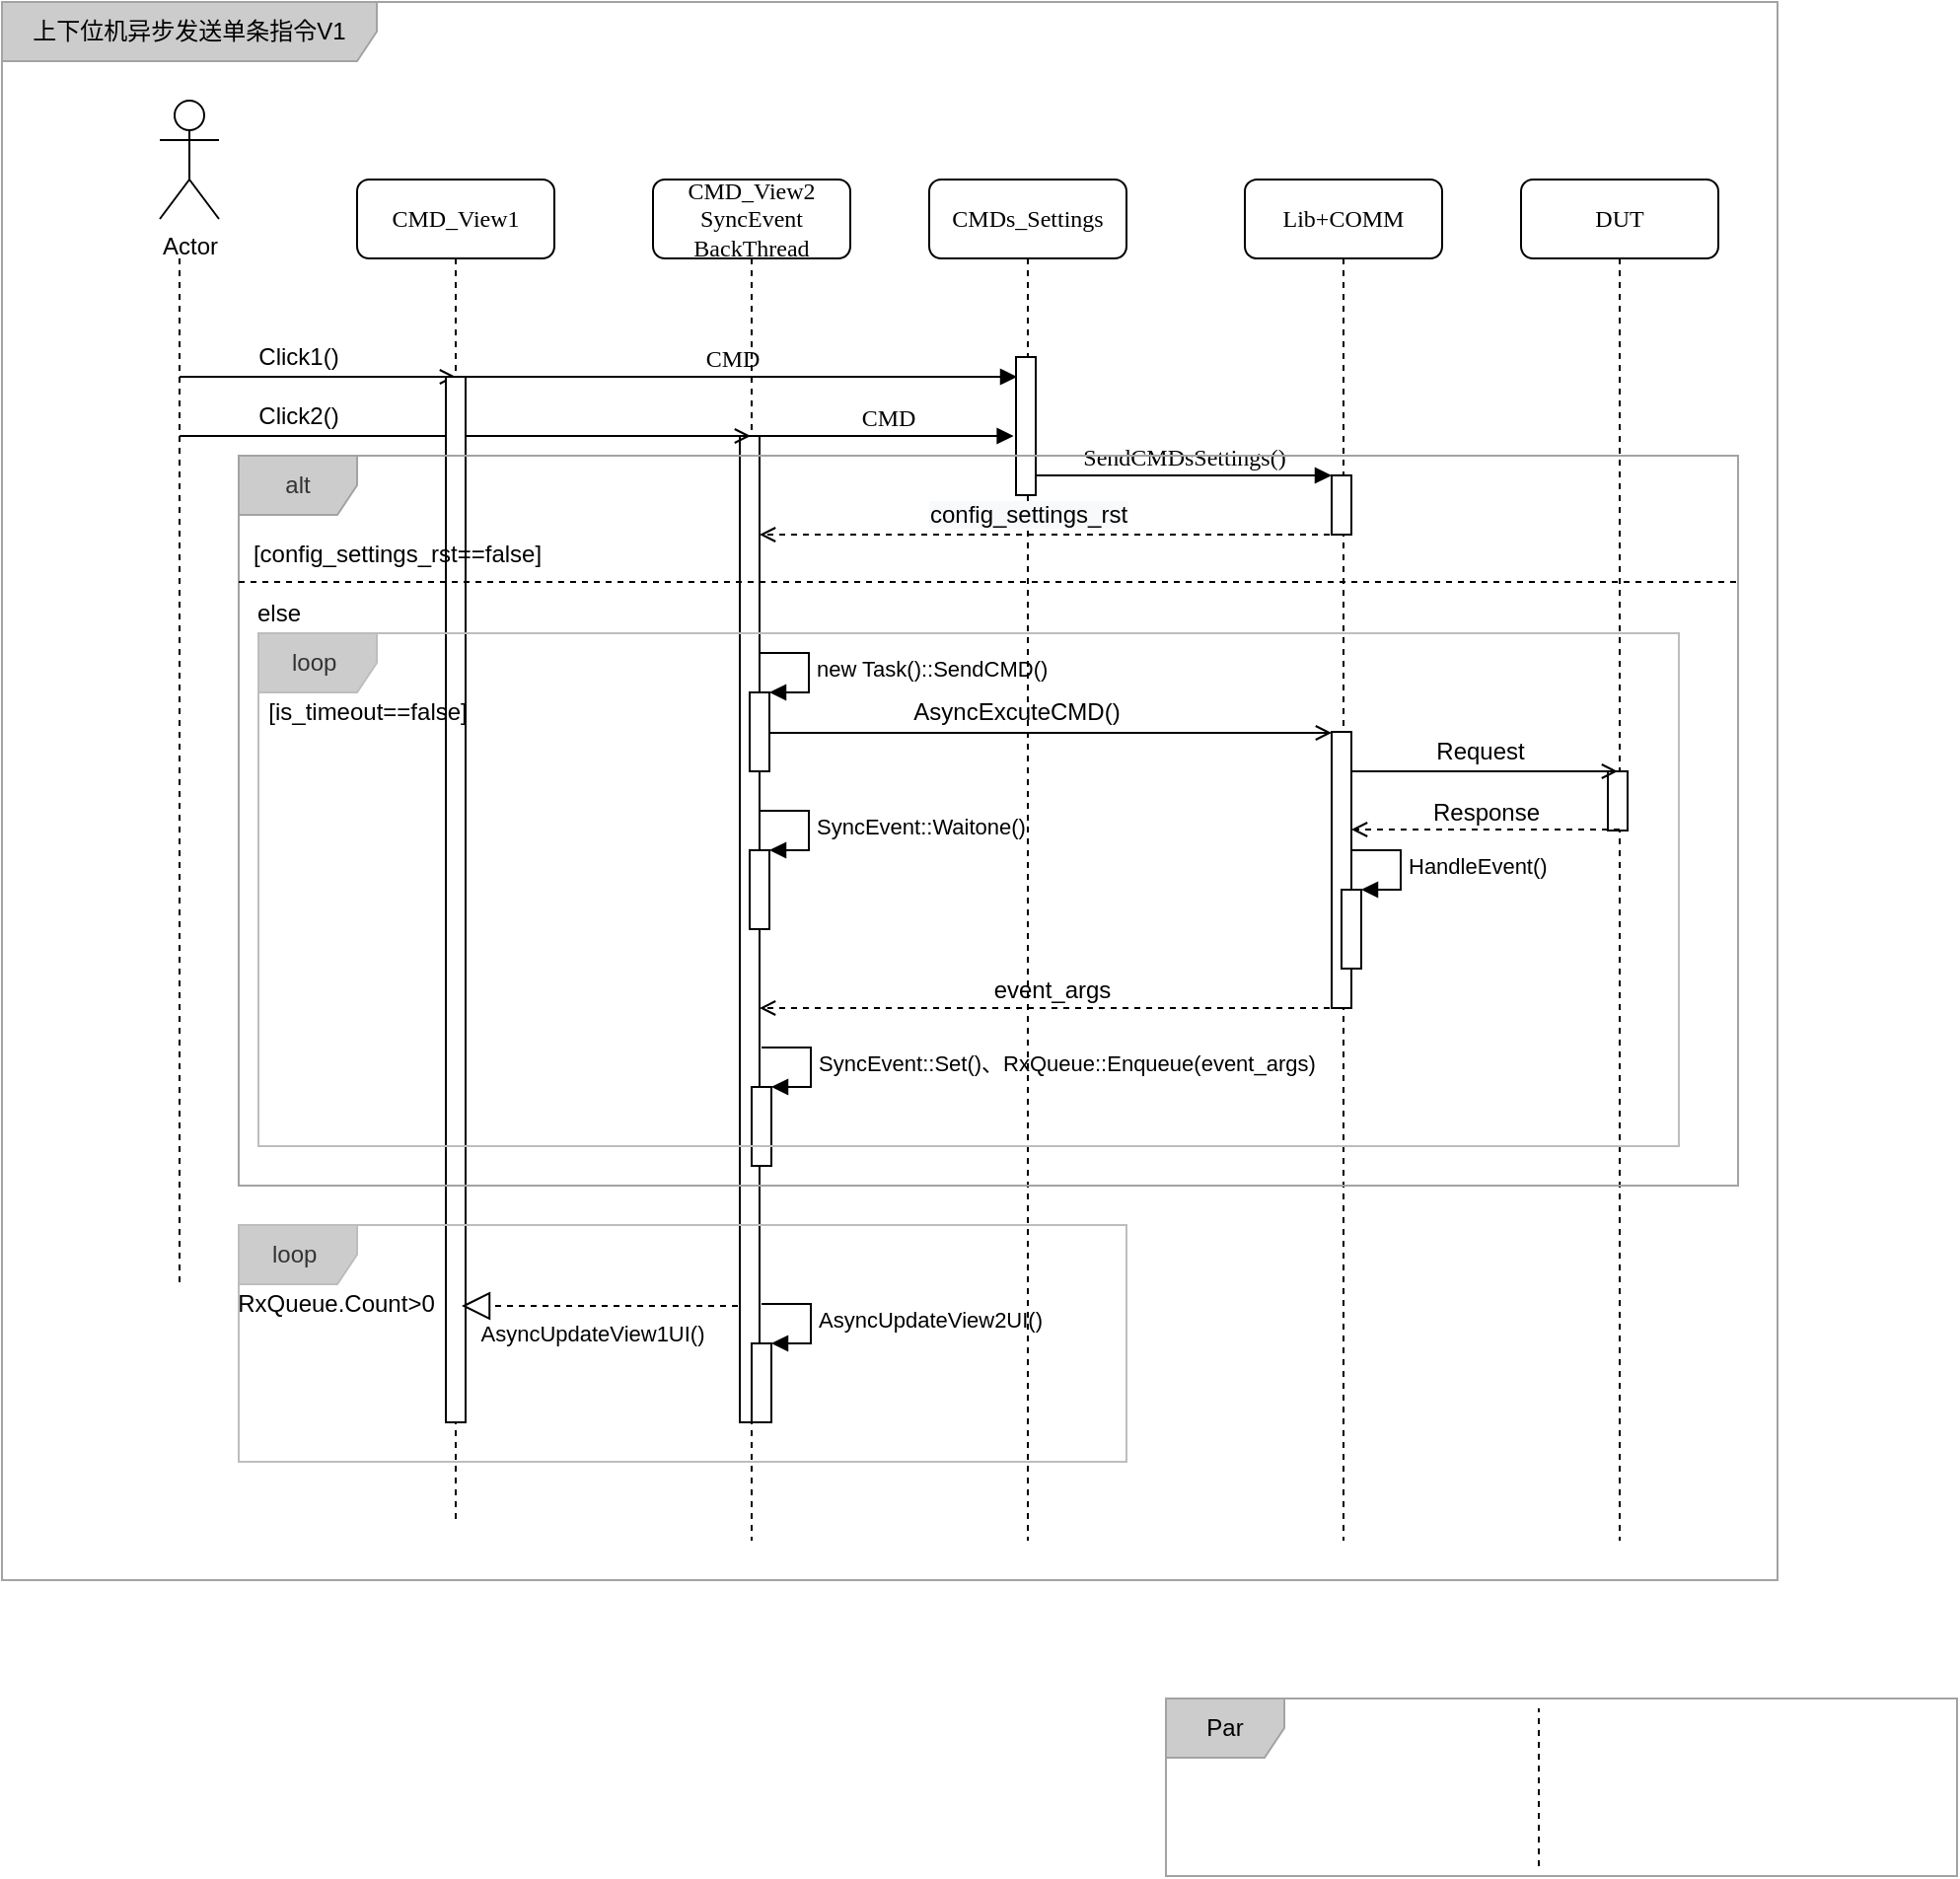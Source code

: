 <mxfile version="14.1.8" type="github" pages="2">
  <diagram name="V1" id="13e1069c-82ec-6db2-03f1-153e76fe0fe0">
    <mxGraphModel dx="1550" dy="836" grid="1" gridSize="10" guides="1" tooltips="1" connect="1" arrows="1" fold="1" page="1" pageScale="1" pageWidth="1100" pageHeight="850" background="#ffffff" math="0" shadow="0">
      <root>
        <mxCell id="0" />
        <mxCell id="1" parent="0" />
        <mxCell id="F7x9ooXwOp6gI8Cxx0m9-52" value="上下位机异步发送单条指令V1" style="shape=umlFrame;whiteSpace=wrap;html=1;strokeColor=#A3A3A3;fillColor=#CCCCCC;width=190;height=30;" vertex="1" parent="1">
          <mxGeometry x="70" y="30" width="900" height="800" as="geometry" />
        </mxCell>
        <mxCell id="7baba1c4bc27f4b0-2" value="CMDs_Settings" style="shape=umlLifeline;perimeter=lifelinePerimeter;whiteSpace=wrap;html=1;container=1;collapsible=0;recursiveResize=0;outlineConnect=0;rounded=1;shadow=0;comic=0;labelBackgroundColor=none;strokeWidth=1;fontFamily=Verdana;fontSize=12;align=center;" parent="1" vertex="1">
          <mxGeometry x="540" y="120" width="100" height="690" as="geometry" />
        </mxCell>
        <mxCell id="7baba1c4bc27f4b0-10" value="" style="html=1;points=[];perimeter=orthogonalPerimeter;rounded=0;shadow=0;comic=0;labelBackgroundColor=none;strokeWidth=1;fontFamily=Verdana;fontSize=12;align=center;" parent="7baba1c4bc27f4b0-2" vertex="1">
          <mxGeometry x="44" y="90" width="10" height="70" as="geometry" />
        </mxCell>
        <mxCell id="7baba1c4bc27f4b0-3" value="Lib+COMM" style="shape=umlLifeline;perimeter=lifelinePerimeter;whiteSpace=wrap;html=1;container=1;collapsible=0;recursiveResize=0;outlineConnect=0;rounded=1;shadow=0;comic=0;labelBackgroundColor=none;strokeWidth=1;fontFamily=Verdana;fontSize=12;align=center;" parent="1" vertex="1">
          <mxGeometry x="700" y="120" width="100" height="690" as="geometry" />
        </mxCell>
        <mxCell id="7baba1c4bc27f4b0-13" value="" style="html=1;points=[];perimeter=orthogonalPerimeter;rounded=0;shadow=0;comic=0;labelBackgroundColor=none;strokeWidth=1;fontFamily=Verdana;fontSize=12;align=center;" parent="7baba1c4bc27f4b0-3" vertex="1">
          <mxGeometry x="44" y="150" width="10" height="30" as="geometry" />
        </mxCell>
        <mxCell id="F7x9ooXwOp6gI8Cxx0m9-3" value="" style="html=1;points=[];perimeter=orthogonalPerimeter;rounded=0;shadow=0;comic=0;labelBackgroundColor=none;strokeWidth=1;fontFamily=Verdana;fontSize=12;align=center;" vertex="1" parent="7baba1c4bc27f4b0-3">
          <mxGeometry x="44" y="280" width="10" height="140" as="geometry" />
        </mxCell>
        <mxCell id="7baba1c4bc27f4b0-4" value="DUT" style="shape=umlLifeline;perimeter=lifelinePerimeter;whiteSpace=wrap;html=1;container=1;collapsible=0;recursiveResize=0;outlineConnect=0;rounded=1;shadow=0;comic=0;labelBackgroundColor=none;strokeWidth=1;fontFamily=Verdana;fontSize=12;align=center;" parent="1" vertex="1">
          <mxGeometry x="840" y="120" width="100" height="690" as="geometry" />
        </mxCell>
        <mxCell id="7baba1c4bc27f4b0-16" value="" style="html=1;points=[];perimeter=orthogonalPerimeter;rounded=0;shadow=0;comic=0;labelBackgroundColor=none;strokeWidth=1;fontFamily=Verdana;fontSize=12;align=center;" parent="7baba1c4bc27f4b0-4" vertex="1">
          <mxGeometry x="44" y="300" width="10" height="30" as="geometry" />
        </mxCell>
        <mxCell id="7baba1c4bc27f4b0-8" value="CMD_View2&lt;br&gt;SyncEvent&lt;br&gt;BackThread" style="shape=umlLifeline;perimeter=lifelinePerimeter;whiteSpace=wrap;html=1;container=1;collapsible=0;recursiveResize=0;outlineConnect=0;rounded=1;shadow=0;comic=0;labelBackgroundColor=none;strokeWidth=1;fontFamily=Verdana;fontSize=12;align=center;" parent="1" vertex="1">
          <mxGeometry x="400" y="120" width="100" height="690" as="geometry" />
        </mxCell>
        <mxCell id="7baba1c4bc27f4b0-9" value="" style="html=1;points=[];perimeter=orthogonalPerimeter;rounded=0;shadow=0;comic=0;labelBackgroundColor=none;strokeWidth=1;fontFamily=Verdana;fontSize=12;align=center;" parent="7baba1c4bc27f4b0-8" vertex="1">
          <mxGeometry x="44" y="130" width="10" height="500" as="geometry" />
        </mxCell>
        <mxCell id="2MbfEU3RP7S9F7Qg3Tcy-7" value="" style="group" vertex="1" connectable="0" parent="7baba1c4bc27f4b0-8">
          <mxGeometry x="49" y="320" width="30" height="60" as="geometry" />
        </mxCell>
        <mxCell id="2MbfEU3RP7S9F7Qg3Tcy-3" value="" style="html=1;points=[];perimeter=orthogonalPerimeter;" vertex="1" parent="2MbfEU3RP7S9F7Qg3Tcy-7">
          <mxGeometry y="20" width="10" height="40" as="geometry" />
        </mxCell>
        <mxCell id="2MbfEU3RP7S9F7Qg3Tcy-4" value="SyncEvent::Waitone()" style="edgeStyle=orthogonalEdgeStyle;html=1;align=left;spacingLeft=2;endArrow=block;rounded=0;entryX=1;entryY=0;labelBackgroundColor=none;" edge="1" parent="2MbfEU3RP7S9F7Qg3Tcy-7" target="2MbfEU3RP7S9F7Qg3Tcy-3">
          <mxGeometry relative="1" as="geometry">
            <mxPoint x="5" as="sourcePoint" />
            <Array as="points">
              <mxPoint x="30" />
            </Array>
          </mxGeometry>
        </mxCell>
        <mxCell id="7baba1c4bc27f4b0-11" value="CMD" style="html=1;verticalAlign=bottom;endArrow=block;entryX=-0.12;entryY=0.574;labelBackgroundColor=none;fontFamily=Verdana;fontSize=12;edgeStyle=elbowEdgeStyle;elbow=vertical;entryDx=0;entryDy=0;entryPerimeter=0;" parent="1" source="7baba1c4bc27f4b0-9" target="7baba1c4bc27f4b0-10" edge="1">
          <mxGeometry relative="1" as="geometry">
            <mxPoint x="519" y="260" as="sourcePoint" />
            <mxPoint as="offset" />
          </mxGeometry>
        </mxCell>
        <mxCell id="7baba1c4bc27f4b0-14" value="SendCMDsSettings()" style="html=1;verticalAlign=bottom;endArrow=block;entryX=0;entryY=0;labelBackgroundColor=none;fontFamily=Verdana;fontSize=12;edgeStyle=elbowEdgeStyle;elbow=vertical;" parent="1" source="7baba1c4bc27f4b0-10" target="7baba1c4bc27f4b0-13" edge="1">
          <mxGeometry relative="1" as="geometry">
            <mxPoint x="669" y="270" as="sourcePoint" />
          </mxGeometry>
        </mxCell>
        <mxCell id="F7x9ooXwOp6gI8Cxx0m9-6" value="" style="endArrow=open;endFill=1;endSize=6;html=1;labelBackgroundColor=none;" edge="1" parent="1">
          <mxGeometry width="160" relative="1" as="geometry">
            <mxPoint x="449" y="400.5" as="sourcePoint" />
            <mxPoint x="744" y="400.5" as="targetPoint" />
            <Array as="points">
              <mxPoint x="589" y="400.5" />
            </Array>
          </mxGeometry>
        </mxCell>
        <mxCell id="F7x9ooXwOp6gI8Cxx0m9-7" value="AsyncExcuteCMD()" style="text;html=1;align=center;verticalAlign=middle;resizable=0;points=[];autosize=1;" vertex="1" parent="1">
          <mxGeometry x="524" y="380" width="120" height="20" as="geometry" />
        </mxCell>
        <mxCell id="F7x9ooXwOp6gI8Cxx0m9-9" value="" style="endArrow=open;dashed=1;endFill=0;endSize=6;html=1;labelBackgroundColor=none;" edge="1" parent="1">
          <mxGeometry width="160" relative="1" as="geometry">
            <mxPoint x="749" y="300" as="sourcePoint" />
            <mxPoint x="454" y="300" as="targetPoint" />
          </mxGeometry>
        </mxCell>
        <mxCell id="F7x9ooXwOp6gI8Cxx0m9-10" value="&lt;span style=&quot;font-size: 12px ; background-color: rgb(248 , 249 , 250)&quot;&gt;config_settings_rst&lt;/span&gt;" style="edgeLabel;html=1;align=center;verticalAlign=middle;resizable=0;points=[];" vertex="1" connectable="0" parent="F7x9ooXwOp6gI8Cxx0m9-9">
          <mxGeometry x="-0.372" relative="1" as="geometry">
            <mxPoint x="-67" y="-10" as="offset" />
          </mxGeometry>
        </mxCell>
        <mxCell id="F7x9ooXwOp6gI8Cxx0m9-14" value="" style="endArrow=open;endFill=1;endSize=6;html=1;labelBackgroundColor=none;" edge="1" parent="1">
          <mxGeometry width="160" relative="1" as="geometry">
            <mxPoint x="754" y="420" as="sourcePoint" />
            <mxPoint x="889" y="420" as="targetPoint" />
          </mxGeometry>
        </mxCell>
        <mxCell id="F7x9ooXwOp6gI8Cxx0m9-15" value="Request" style="text;html=1;align=center;verticalAlign=middle;resizable=0;points=[];autosize=1;" vertex="1" parent="1">
          <mxGeometry x="789" y="400" width="60" height="20" as="geometry" />
        </mxCell>
        <mxCell id="F7x9ooXwOp6gI8Cxx0m9-23" value="" style="html=1;points=[];perimeter=orthogonalPerimeter;" vertex="1" parent="1">
          <mxGeometry x="749" y="480" width="10" height="40" as="geometry" />
        </mxCell>
        <mxCell id="F7x9ooXwOp6gI8Cxx0m9-24" value="HandleEvent()" style="edgeStyle=orthogonalEdgeStyle;html=1;align=left;spacingLeft=2;endArrow=block;rounded=0;entryX=1;entryY=0;labelBackgroundColor=none;" edge="1" target="F7x9ooXwOp6gI8Cxx0m9-23" parent="1">
          <mxGeometry relative="1" as="geometry">
            <mxPoint x="754" y="460" as="sourcePoint" />
            <Array as="points">
              <mxPoint x="779" y="460" />
            </Array>
          </mxGeometry>
        </mxCell>
        <mxCell id="F7x9ooXwOp6gI8Cxx0m9-36" style="rounded=0;orthogonalLoop=1;jettySize=auto;html=1;exitX=0;exitY=1;exitDx=0;exitDy=0;exitPerimeter=0;labelBackgroundColor=none;startFill=0;endArrow=none;endFill=0;endSize=6;dashed=1;" edge="1" parent="1">
          <mxGeometry relative="1" as="geometry">
            <mxPoint x="160" y="680" as="targetPoint" />
            <mxPoint x="160" y="160" as="sourcePoint" />
          </mxGeometry>
        </mxCell>
        <mxCell id="F7x9ooXwOp6gI8Cxx0m9-27" value="Actor" style="shape=umlActor;verticalLabelPosition=bottom;verticalAlign=top;html=1;" vertex="1" parent="1">
          <mxGeometry x="150" y="80" width="30" height="60" as="geometry" />
        </mxCell>
        <mxCell id="F7x9ooXwOp6gI8Cxx0m9-31" value="CMD" style="html=1;verticalAlign=bottom;endArrow=block;labelBackgroundColor=none;fontFamily=Verdana;fontSize=12;edgeStyle=elbowEdgeStyle;elbow=vertical;" edge="1" parent="1">
          <mxGeometry relative="1" as="geometry">
            <mxPoint x="295" y="220" as="sourcePoint" />
            <mxPoint x="584.5" y="220" as="targetPoint" />
            <mxPoint as="offset" />
          </mxGeometry>
        </mxCell>
        <mxCell id="F7x9ooXwOp6gI8Cxx0m9-39" value="" style="endArrow=open;endFill=1;endSize=6;html=1;labelBackgroundColor=none;" edge="1" parent="1">
          <mxGeometry width="160" relative="1" as="geometry">
            <mxPoint x="160" y="220" as="sourcePoint" />
            <mxPoint x="300" y="220" as="targetPoint" />
          </mxGeometry>
        </mxCell>
        <mxCell id="F7x9ooXwOp6gI8Cxx0m9-40" value="Click1()" style="text;html=1;align=center;verticalAlign=middle;resizable=0;points=[];autosize=1;" vertex="1" parent="1">
          <mxGeometry x="190" y="200" width="60" height="20" as="geometry" />
        </mxCell>
        <mxCell id="F7x9ooXwOp6gI8Cxx0m9-42" value="Click2()" style="text;html=1;align=center;verticalAlign=middle;resizable=0;points=[];autosize=1;" vertex="1" parent="1">
          <mxGeometry x="190" y="230" width="60" height="20" as="geometry" />
        </mxCell>
        <mxCell id="F7x9ooXwOp6gI8Cxx0m9-41" value="" style="endArrow=open;endFill=1;endSize=6;html=1;labelBackgroundColor=none;" edge="1" parent="1" target="7baba1c4bc27f4b0-8">
          <mxGeometry width="160" relative="1" as="geometry">
            <mxPoint x="160" y="250" as="sourcePoint" />
            <mxPoint x="300" y="250" as="targetPoint" />
          </mxGeometry>
        </mxCell>
        <mxCell id="2MbfEU3RP7S9F7Qg3Tcy-6" value="" style="group" vertex="1" connectable="0" parent="1">
          <mxGeometry x="660" y="890" width="401" height="90" as="geometry" />
        </mxCell>
        <mxCell id="F7x9ooXwOp6gI8Cxx0m9-50" value="Par" style="shape=umlFrame;whiteSpace=wrap;html=1;strokeColor=#A3A3A3;fillColor=#CCCCCC;" vertex="1" parent="2MbfEU3RP7S9F7Qg3Tcy-6">
          <mxGeometry width="401" height="90" as="geometry" />
        </mxCell>
        <mxCell id="F7x9ooXwOp6gI8Cxx0m9-51" value="" style="endArrow=none;dashed=1;html=1;labelBackgroundColor=none;exitX=0.546;exitY=1.029;exitDx=0;exitDy=0;exitPerimeter=0;" edge="1" parent="2MbfEU3RP7S9F7Qg3Tcy-6">
          <mxGeometry width="50" height="50" relative="1" as="geometry">
            <mxPoint x="189" y="85" as="sourcePoint" />
            <mxPoint x="189" y="5" as="targetPoint" />
          </mxGeometry>
        </mxCell>
        <mxCell id="2MbfEU3RP7S9F7Qg3Tcy-8" value="" style="group" vertex="1" connectable="0" parent="1">
          <mxGeometry x="449" y="360" width="30" height="60" as="geometry" />
        </mxCell>
        <mxCell id="F7x9ooXwOp6gI8Cxx0m9-11" value="" style="html=1;points=[];perimeter=orthogonalPerimeter;" vertex="1" parent="2MbfEU3RP7S9F7Qg3Tcy-8">
          <mxGeometry y="20" width="10" height="40" as="geometry" />
        </mxCell>
        <mxCell id="F7x9ooXwOp6gI8Cxx0m9-12" value="new Task()::SendCMD()" style="edgeStyle=orthogonalEdgeStyle;html=1;align=left;spacingLeft=2;endArrow=block;rounded=0;entryX=1;entryY=0;labelBackgroundColor=none;" edge="1" target="F7x9ooXwOp6gI8Cxx0m9-11" parent="2MbfEU3RP7S9F7Qg3Tcy-8">
          <mxGeometry relative="1" as="geometry">
            <mxPoint x="5" as="sourcePoint" />
            <Array as="points">
              <mxPoint x="30" />
            </Array>
          </mxGeometry>
        </mxCell>
        <mxCell id="2MbfEU3RP7S9F7Qg3Tcy-9" value="" style="group" vertex="1" connectable="0" parent="1">
          <mxGeometry x="450" y="560" width="30" height="60" as="geometry" />
        </mxCell>
        <mxCell id="2MbfEU3RP7S9F7Qg3Tcy-10" value="" style="html=1;points=[];perimeter=orthogonalPerimeter;" vertex="1" parent="2MbfEU3RP7S9F7Qg3Tcy-9">
          <mxGeometry y="20" width="10" height="40" as="geometry" />
        </mxCell>
        <mxCell id="2MbfEU3RP7S9F7Qg3Tcy-11" value="SyncEvent::Set()、RxQueue::Enqueue(event_args)" style="edgeStyle=orthogonalEdgeStyle;html=1;align=left;spacingLeft=2;endArrow=block;rounded=0;entryX=1;entryY=0;labelBackgroundColor=none;" edge="1" parent="2MbfEU3RP7S9F7Qg3Tcy-9" target="2MbfEU3RP7S9F7Qg3Tcy-10">
          <mxGeometry relative="1" as="geometry">
            <mxPoint x="5" as="sourcePoint" />
            <Array as="points">
              <mxPoint x="30" />
            </Array>
          </mxGeometry>
        </mxCell>
        <mxCell id="2MbfEU3RP7S9F7Qg3Tcy-12" value="&lt;span style=&quot;font-size: 12px&quot;&gt;event_args&lt;/span&gt;" style="html=1;verticalAlign=bottom;endArrow=open;dashed=1;endSize=6;labelBackgroundColor=none;" edge="1" parent="1" target="7baba1c4bc27f4b0-9">
          <mxGeometry relative="1" as="geometry">
            <mxPoint x="749" y="540" as="sourcePoint" />
            <mxPoint x="669" y="540" as="targetPoint" />
          </mxGeometry>
        </mxCell>
        <mxCell id="2MbfEU3RP7S9F7Qg3Tcy-13" value="&lt;span style=&quot;font-size: 12px&quot;&gt;Response&lt;/span&gt;" style="html=1;verticalAlign=bottom;endArrow=open;dashed=1;endSize=6;labelBackgroundColor=none;" edge="1" parent="1" target="F7x9ooXwOp6gI8Cxx0m9-3">
          <mxGeometry relative="1" as="geometry">
            <mxPoint x="890" y="449.5" as="sourcePoint" />
            <mxPoint x="810" y="449.5" as="targetPoint" />
          </mxGeometry>
        </mxCell>
        <mxCell id="F7x9ooXwOp6gI8Cxx0m9-28" value="CMD_View1" style="shape=umlLifeline;perimeter=lifelinePerimeter;whiteSpace=wrap;html=1;container=1;collapsible=0;recursiveResize=0;outlineConnect=0;rounded=1;shadow=0;comic=0;labelBackgroundColor=none;strokeWidth=1;fontFamily=Verdana;fontSize=12;align=center;" vertex="1" parent="1">
          <mxGeometry x="250" y="120" width="100" height="680" as="geometry" />
        </mxCell>
        <mxCell id="F7x9ooXwOp6gI8Cxx0m9-29" value="" style="html=1;points=[];perimeter=orthogonalPerimeter;rounded=0;shadow=0;comic=0;labelBackgroundColor=none;strokeWidth=1;fontFamily=Verdana;fontSize=12;align=center;" vertex="1" parent="F7x9ooXwOp6gI8Cxx0m9-28">
          <mxGeometry x="45" y="100" width="10" height="530" as="geometry" />
        </mxCell>
        <mxCell id="2MbfEU3RP7S9F7Qg3Tcy-36" value="" style="group" vertex="1" connectable="0" parent="F7x9ooXwOp6gI8Cxx0m9-28">
          <mxGeometry x="-60" y="530" width="450" height="120" as="geometry" />
        </mxCell>
        <mxCell id="2MbfEU3RP7S9F7Qg3Tcy-14" value="loop&amp;nbsp;" style="shape=umlFrame;whiteSpace=wrap;html=1;fontColor=#333333;strokeColor=#BDBDBD;fillColor=#CCCCCC;" vertex="1" parent="2MbfEU3RP7S9F7Qg3Tcy-36">
          <mxGeometry width="450" height="120" as="geometry" />
        </mxCell>
        <mxCell id="2MbfEU3RP7S9F7Qg3Tcy-5" value="" style="group" vertex="1" connectable="0" parent="2MbfEU3RP7S9F7Qg3Tcy-36">
          <mxGeometry x="109" y="40" width="181" height="60" as="geometry" />
        </mxCell>
        <mxCell id="F7x9ooXwOp6gI8Cxx0m9-37" value="" style="endArrow=block;dashed=1;endFill=0;endSize=12;html=1;labelBackgroundColor=none;" edge="1" parent="2MbfEU3RP7S9F7Qg3Tcy-5">
          <mxGeometry width="160" relative="1" as="geometry">
            <mxPoint x="144" y="1" as="sourcePoint" />
            <mxPoint x="4" y="1" as="targetPoint" />
          </mxGeometry>
        </mxCell>
        <mxCell id="F7x9ooXwOp6gI8Cxx0m9-43" value="" style="html=1;points=[];perimeter=orthogonalPerimeter;fillColor=#FFFFFF;" vertex="1" parent="2MbfEU3RP7S9F7Qg3Tcy-5">
          <mxGeometry x="151" y="20" width="10" height="40" as="geometry" />
        </mxCell>
        <mxCell id="F7x9ooXwOp6gI8Cxx0m9-44" value="AsyncUpdateView2UI()" style="edgeStyle=orthogonalEdgeStyle;html=1;align=left;spacingLeft=2;endArrow=block;rounded=0;entryX=1;entryY=0;labelBackgroundColor=none;" edge="1" target="F7x9ooXwOp6gI8Cxx0m9-43" parent="2MbfEU3RP7S9F7Qg3Tcy-5">
          <mxGeometry relative="1" as="geometry">
            <mxPoint x="156" as="sourcePoint" />
            <Array as="points">
              <mxPoint x="181" />
            </Array>
          </mxGeometry>
        </mxCell>
        <mxCell id="F7x9ooXwOp6gI8Cxx0m9-49" value="&lt;span style=&quot;font-size: 11px ; text-align: left&quot;&gt;AsyncUpdateView1UI()&lt;/span&gt;" style="text;html=1;align=center;verticalAlign=middle;resizable=0;points=[];autosize=1;" vertex="1" parent="2MbfEU3RP7S9F7Qg3Tcy-5">
          <mxGeometry y="5" width="140" height="20" as="geometry" />
        </mxCell>
        <mxCell id="2MbfEU3RP7S9F7Qg3Tcy-15" value="RxQueue.Count&amp;gt;0" style="text;html=1;align=center;verticalAlign=middle;resizable=0;points=[];autosize=1;" vertex="1" parent="1">
          <mxGeometry x="179" y="680" width="120" height="20" as="geometry" />
        </mxCell>
        <mxCell id="2MbfEU3RP7S9F7Qg3Tcy-37" value="" style="group" vertex="1" connectable="0" parent="1">
          <mxGeometry x="195" y="350" width="725" height="260" as="geometry" />
        </mxCell>
        <mxCell id="F7x9ooXwOp6gI8Cxx0m9-34" value="loop&amp;nbsp;" style="shape=umlFrame;whiteSpace=wrap;html=1;fontColor=#333333;strokeColor=#BDBDBD;fillColor=#CCCCCC;" vertex="1" parent="2MbfEU3RP7S9F7Qg3Tcy-37">
          <mxGeometry x="5" width="720" height="260" as="geometry" />
        </mxCell>
        <mxCell id="F7x9ooXwOp6gI8Cxx0m9-48" value="[is_timeout==false]" style="text;html=1;align=center;verticalAlign=middle;resizable=0;points=[];autosize=1;" vertex="1" parent="2MbfEU3RP7S9F7Qg3Tcy-37">
          <mxGeometry y="30" width="120" height="20" as="geometry" />
        </mxCell>
        <mxCell id="2MbfEU3RP7S9F7Qg3Tcy-38" value="" style="group" vertex="1" connectable="0" parent="1">
          <mxGeometry x="190" y="260" width="760" height="370" as="geometry" />
        </mxCell>
        <mxCell id="F7x9ooXwOp6gI8Cxx0m9-38" value="alt" style="shape=umlFrame;whiteSpace=wrap;html=1;fontColor=#333333;strokeColor=#A3A3A3;fillColor=#CCCCCC;" vertex="1" parent="2MbfEU3RP7S9F7Qg3Tcy-38">
          <mxGeometry width="760" height="370" as="geometry" />
        </mxCell>
        <mxCell id="F7x9ooXwOp6gI8Cxx0m9-45" value="[config_settings_rst==false]" style="text;html=1;align=center;verticalAlign=middle;resizable=0;points=[];autosize=1;" vertex="1" parent="2MbfEU3RP7S9F7Qg3Tcy-38">
          <mxGeometry y="40" width="160" height="20" as="geometry" />
        </mxCell>
        <mxCell id="F7x9ooXwOp6gI8Cxx0m9-46" value="" style="endArrow=none;dashed=1;html=1;labelBackgroundColor=none;" edge="1" parent="2MbfEU3RP7S9F7Qg3Tcy-38">
          <mxGeometry width="50" height="50" relative="1" as="geometry">
            <mxPoint y="64" as="sourcePoint" />
            <mxPoint x="760" y="64" as="targetPoint" />
          </mxGeometry>
        </mxCell>
        <mxCell id="F7x9ooXwOp6gI8Cxx0m9-47" value="else" style="text;html=1;align=center;verticalAlign=middle;resizable=0;points=[];autosize=1;" vertex="1" parent="2MbfEU3RP7S9F7Qg3Tcy-38">
          <mxGeometry y="70" width="40" height="20" as="geometry" />
        </mxCell>
      </root>
    </mxGraphModel>
  </diagram>
  <diagram id="N2ZaF2dwkyEaCZC2ohw9" name="V2">
    <mxGraphModel dx="1550" dy="836" grid="1" gridSize="10" guides="1" tooltips="1" connect="1" arrows="1" fold="1" page="1" pageScale="1" pageWidth="827" pageHeight="1169" math="0" shadow="0">
      <root>
        <mxCell id="yun4vH86ktFeppTZLk79-0" />
        <mxCell id="yun4vH86ktFeppTZLk79-1" parent="yun4vH86ktFeppTZLk79-0" />
        <mxCell id="tJDsDjUphnCVwpfPj4sW-0" value="上下位机异步发送多条指令V2" style="shape=umlFrame;whiteSpace=wrap;html=1;strokeColor=#A3A3A3;fillColor=#CCCCCC;width=190;height=30;" vertex="1" parent="yun4vH86ktFeppTZLk79-1">
          <mxGeometry x="90" y="30" width="900" height="690" as="geometry" />
        </mxCell>
        <mxCell id="tJDsDjUphnCVwpfPj4sW-1" value="Par" style="shape=umlFrame;whiteSpace=wrap;html=1;strokeColor=#A3A3A3;fillColor=#CCCCCC;" vertex="1" parent="yun4vH86ktFeppTZLk79-1">
          <mxGeometry x="219" y="580" width="401" height="90" as="geometry" />
        </mxCell>
        <mxCell id="tJDsDjUphnCVwpfPj4sW-2" value="alt" style="shape=umlFrame;whiteSpace=wrap;html=1;fontColor=#333333;strokeColor=#A3A3A3;fillColor=#CCCCCC;" vertex="1" parent="yun4vH86ktFeppTZLk79-1">
          <mxGeometry x="190" y="260" width="760" height="310" as="geometry" />
        </mxCell>
        <mxCell id="tJDsDjUphnCVwpfPj4sW-3" value="loop&amp;nbsp;" style="shape=umlFrame;whiteSpace=wrap;html=1;fontColor=#333333;strokeColor=#BDBDBD;fillColor=#CCCCCC;" vertex="1" parent="yun4vH86ktFeppTZLk79-1">
          <mxGeometry x="200" y="350" width="720" height="210" as="geometry" />
        </mxCell>
        <mxCell id="tJDsDjUphnCVwpfPj4sW-4" value="CMDs_Settings" style="shape=umlLifeline;perimeter=lifelinePerimeter;whiteSpace=wrap;html=1;container=1;collapsible=0;recursiveResize=0;outlineConnect=0;rounded=1;shadow=0;comic=0;labelBackgroundColor=none;strokeWidth=1;fontFamily=Verdana;fontSize=12;align=center;" vertex="1" parent="yun4vH86ktFeppTZLk79-1">
          <mxGeometry x="540" y="120" width="100" height="560" as="geometry" />
        </mxCell>
        <mxCell id="tJDsDjUphnCVwpfPj4sW-5" value="" style="html=1;points=[];perimeter=orthogonalPerimeter;rounded=0;shadow=0;comic=0;labelBackgroundColor=none;strokeWidth=1;fontFamily=Verdana;fontSize=12;align=center;" vertex="1" parent="tJDsDjUphnCVwpfPj4sW-4">
          <mxGeometry x="44" y="90" width="10" height="70" as="geometry" />
        </mxCell>
        <mxCell id="tJDsDjUphnCVwpfPj4sW-6" value="return event_args" style="text;html=1;align=center;verticalAlign=middle;resizable=0;points=[];autosize=1;" vertex="1" parent="tJDsDjUphnCVwpfPj4sW-4">
          <mxGeometry x="-11" y="397" width="110" height="20" as="geometry" />
        </mxCell>
        <mxCell id="tJDsDjUphnCVwpfPj4sW-7" value="Lib+COMM" style="shape=umlLifeline;perimeter=lifelinePerimeter;whiteSpace=wrap;html=1;container=1;collapsible=0;recursiveResize=0;outlineConnect=0;rounded=1;shadow=0;comic=0;labelBackgroundColor=none;strokeWidth=1;fontFamily=Verdana;fontSize=12;align=center;" vertex="1" parent="yun4vH86ktFeppTZLk79-1">
          <mxGeometry x="700" y="120" width="100" height="560" as="geometry" />
        </mxCell>
        <mxCell id="tJDsDjUphnCVwpfPj4sW-8" value="" style="html=1;points=[];perimeter=orthogonalPerimeter;rounded=0;shadow=0;comic=0;labelBackgroundColor=none;strokeWidth=1;fontFamily=Verdana;fontSize=12;align=center;" vertex="1" parent="tJDsDjUphnCVwpfPj4sW-7">
          <mxGeometry x="44" y="150" width="10" height="30" as="geometry" />
        </mxCell>
        <mxCell id="tJDsDjUphnCVwpfPj4sW-9" value="" style="html=1;points=[];perimeter=orthogonalPerimeter;rounded=0;shadow=0;comic=0;labelBackgroundColor=none;strokeWidth=1;fontFamily=Verdana;fontSize=12;align=center;" vertex="1" parent="tJDsDjUphnCVwpfPj4sW-7">
          <mxGeometry x="44" y="280" width="10" height="140" as="geometry" />
        </mxCell>
        <mxCell id="tJDsDjUphnCVwpfPj4sW-10" value="DUT" style="shape=umlLifeline;perimeter=lifelinePerimeter;whiteSpace=wrap;html=1;container=1;collapsible=0;recursiveResize=0;outlineConnect=0;rounded=1;shadow=0;comic=0;labelBackgroundColor=none;strokeWidth=1;fontFamily=Verdana;fontSize=12;align=center;" vertex="1" parent="yun4vH86ktFeppTZLk79-1">
          <mxGeometry x="840" y="120" width="100" height="560" as="geometry" />
        </mxCell>
        <mxCell id="tJDsDjUphnCVwpfPj4sW-11" value="" style="html=1;points=[];perimeter=orthogonalPerimeter;rounded=0;shadow=0;comic=0;labelBackgroundColor=none;strokeWidth=1;fontFamily=Verdana;fontSize=12;align=center;" vertex="1" parent="tJDsDjUphnCVwpfPj4sW-10">
          <mxGeometry x="44" y="300" width="10" height="30" as="geometry" />
        </mxCell>
        <mxCell id="tJDsDjUphnCVwpfPj4sW-12" value="CMD_View2" style="shape=umlLifeline;perimeter=lifelinePerimeter;whiteSpace=wrap;html=1;container=1;collapsible=0;recursiveResize=0;outlineConnect=0;rounded=1;shadow=0;comic=0;labelBackgroundColor=none;strokeWidth=1;fontFamily=Verdana;fontSize=12;align=center;" vertex="1" parent="yun4vH86ktFeppTZLk79-1">
          <mxGeometry x="400" y="120" width="100" height="560" as="geometry" />
        </mxCell>
        <mxCell id="tJDsDjUphnCVwpfPj4sW-13" value="" style="html=1;points=[];perimeter=orthogonalPerimeter;rounded=0;shadow=0;comic=0;labelBackgroundColor=none;strokeWidth=1;fontFamily=Verdana;fontSize=12;align=center;" vertex="1" parent="tJDsDjUphnCVwpfPj4sW-12">
          <mxGeometry x="44" y="130" width="10" height="410" as="geometry" />
        </mxCell>
        <mxCell id="tJDsDjUphnCVwpfPj4sW-14" value="CMD" style="html=1;verticalAlign=bottom;endArrow=block;entryX=-0.12;entryY=0.574;labelBackgroundColor=none;fontFamily=Verdana;fontSize=12;edgeStyle=elbowEdgeStyle;elbow=vertical;entryDx=0;entryDy=0;entryPerimeter=0;" edge="1" parent="yun4vH86ktFeppTZLk79-1" source="tJDsDjUphnCVwpfPj4sW-13" target="tJDsDjUphnCVwpfPj4sW-5">
          <mxGeometry relative="1" as="geometry">
            <mxPoint x="519" y="260" as="sourcePoint" />
            <mxPoint as="offset" />
          </mxGeometry>
        </mxCell>
        <mxCell id="tJDsDjUphnCVwpfPj4sW-15" value="SendCMDsSettings()" style="html=1;verticalAlign=bottom;endArrow=block;entryX=0;entryY=0;labelBackgroundColor=none;fontFamily=Verdana;fontSize=12;edgeStyle=elbowEdgeStyle;elbow=vertical;" edge="1" parent="yun4vH86ktFeppTZLk79-1" source="tJDsDjUphnCVwpfPj4sW-5" target="tJDsDjUphnCVwpfPj4sW-8">
          <mxGeometry relative="1" as="geometry">
            <mxPoint x="669" y="270" as="sourcePoint" />
          </mxGeometry>
        </mxCell>
        <mxCell id="tJDsDjUphnCVwpfPj4sW-16" value="" style="endArrow=open;endFill=1;endSize=6;html=1;labelBackgroundColor=none;" edge="1" parent="yun4vH86ktFeppTZLk79-1">
          <mxGeometry width="160" relative="1" as="geometry">
            <mxPoint x="449" y="400.5" as="sourcePoint" />
            <mxPoint x="744" y="400.5" as="targetPoint" />
            <Array as="points">
              <mxPoint x="589" y="400.5" />
            </Array>
          </mxGeometry>
        </mxCell>
        <mxCell id="tJDsDjUphnCVwpfPj4sW-17" value="AsyncExcuteCMD()" style="text;html=1;align=center;verticalAlign=middle;resizable=0;points=[];autosize=1;" vertex="1" parent="yun4vH86ktFeppTZLk79-1">
          <mxGeometry x="524" y="380" width="120" height="20" as="geometry" />
        </mxCell>
        <mxCell id="tJDsDjUphnCVwpfPj4sW-18" value="" style="endArrow=open;dashed=1;endFill=0;endSize=6;html=1;labelBackgroundColor=none;" edge="1" parent="yun4vH86ktFeppTZLk79-1">
          <mxGeometry width="160" relative="1" as="geometry">
            <mxPoint x="749" y="300" as="sourcePoint" />
            <mxPoint x="454" y="300" as="targetPoint" />
          </mxGeometry>
        </mxCell>
        <mxCell id="tJDsDjUphnCVwpfPj4sW-19" value="return&amp;nbsp;&lt;span style=&quot;font-size: 12px ; background-color: rgb(248 , 249 , 250)&quot;&gt;config_settings_rst&lt;/span&gt;" style="edgeLabel;html=1;align=center;verticalAlign=middle;resizable=0;points=[];" vertex="1" connectable="0" parent="tJDsDjUphnCVwpfPj4sW-18">
          <mxGeometry x="-0.372" relative="1" as="geometry">
            <mxPoint x="-67" y="-10" as="offset" />
          </mxGeometry>
        </mxCell>
        <mxCell id="tJDsDjUphnCVwpfPj4sW-20" value="" style="html=1;points=[];perimeter=orthogonalPerimeter;" vertex="1" parent="yun4vH86ktFeppTZLk79-1">
          <mxGeometry x="449" y="380" width="10" height="40" as="geometry" />
        </mxCell>
        <mxCell id="tJDsDjUphnCVwpfPj4sW-21" value="SendCMD()" style="edgeStyle=orthogonalEdgeStyle;html=1;align=left;spacingLeft=2;endArrow=block;rounded=0;entryX=1;entryY=0;labelBackgroundColor=none;" edge="1" parent="yun4vH86ktFeppTZLk79-1" target="tJDsDjUphnCVwpfPj4sW-20">
          <mxGeometry relative="1" as="geometry">
            <mxPoint x="454" y="360" as="sourcePoint" />
            <Array as="points">
              <mxPoint x="479" y="360" />
            </Array>
          </mxGeometry>
        </mxCell>
        <mxCell id="tJDsDjUphnCVwpfPj4sW-22" value="" style="endArrow=open;endFill=1;endSize=6;html=1;labelBackgroundColor=none;" edge="1" parent="yun4vH86ktFeppTZLk79-1">
          <mxGeometry width="160" relative="1" as="geometry">
            <mxPoint x="754" y="420" as="sourcePoint" />
            <mxPoint x="889" y="420" as="targetPoint" />
          </mxGeometry>
        </mxCell>
        <mxCell id="tJDsDjUphnCVwpfPj4sW-23" value="Request" style="text;html=1;align=center;verticalAlign=middle;resizable=0;points=[];autosize=1;" vertex="1" parent="yun4vH86ktFeppTZLk79-1">
          <mxGeometry x="789" y="400" width="60" height="20" as="geometry" />
        </mxCell>
        <mxCell id="tJDsDjUphnCVwpfPj4sW-24" value="" style="endArrow=block;dashed=1;endFill=0;endSize=12;html=1;labelBackgroundColor=none;" edge="1" parent="yun4vH86ktFeppTZLk79-1">
          <mxGeometry width="160" relative="1" as="geometry">
            <mxPoint x="884" y="449.5" as="sourcePoint" />
            <mxPoint x="754" y="449.5" as="targetPoint" />
          </mxGeometry>
        </mxCell>
        <mxCell id="tJDsDjUphnCVwpfPj4sW-25" value="Response" style="text;html=1;align=center;verticalAlign=middle;resizable=0;points=[];autosize=1;" vertex="1" parent="yun4vH86ktFeppTZLk79-1">
          <mxGeometry x="790" y="430" width="70" height="20" as="geometry" />
        </mxCell>
        <mxCell id="tJDsDjUphnCVwpfPj4sW-26" value="" style="html=1;points=[];perimeter=orthogonalPerimeter;" vertex="1" parent="yun4vH86ktFeppTZLk79-1">
          <mxGeometry x="749" y="480" width="10" height="40" as="geometry" />
        </mxCell>
        <mxCell id="tJDsDjUphnCVwpfPj4sW-27" value="HandleEvent()" style="edgeStyle=orthogonalEdgeStyle;html=1;align=left;spacingLeft=2;endArrow=block;rounded=0;entryX=1;entryY=0;labelBackgroundColor=none;" edge="1" parent="yun4vH86ktFeppTZLk79-1" target="tJDsDjUphnCVwpfPj4sW-26">
          <mxGeometry relative="1" as="geometry">
            <mxPoint x="754" y="460" as="sourcePoint" />
            <Array as="points">
              <mxPoint x="779" y="460" />
            </Array>
          </mxGeometry>
        </mxCell>
        <mxCell id="tJDsDjUphnCVwpfPj4sW-28" value="" style="endArrow=block;dashed=1;endFill=0;endSize=12;html=1;labelBackgroundColor=none;entryX=0.5;entryY=0.523;entryDx=0;entryDy=0;entryPerimeter=0;" edge="1" parent="yun4vH86ktFeppTZLk79-1">
          <mxGeometry width="160" relative="1" as="geometry">
            <mxPoint x="749" y="540" as="sourcePoint" />
            <mxPoint x="454" y="540.12" as="targetPoint" />
          </mxGeometry>
        </mxCell>
        <mxCell id="tJDsDjUphnCVwpfPj4sW-29" style="rounded=0;orthogonalLoop=1;jettySize=auto;html=1;exitX=0;exitY=1;exitDx=0;exitDy=0;exitPerimeter=0;labelBackgroundColor=none;startFill=0;endArrow=none;endFill=0;endSize=6;dashed=1;" edge="1" parent="yun4vH86ktFeppTZLk79-1">
          <mxGeometry relative="1" as="geometry">
            <mxPoint x="160" y="680" as="targetPoint" />
            <mxPoint x="160" y="160" as="sourcePoint" />
          </mxGeometry>
        </mxCell>
        <mxCell id="tJDsDjUphnCVwpfPj4sW-30" value="Actor" style="shape=umlActor;verticalLabelPosition=bottom;verticalAlign=top;html=1;" vertex="1" parent="yun4vH86ktFeppTZLk79-1">
          <mxGeometry x="150" y="80" width="30" height="60" as="geometry" />
        </mxCell>
        <mxCell id="tJDsDjUphnCVwpfPj4sW-31" value="CMD_View1" style="shape=umlLifeline;perimeter=lifelinePerimeter;whiteSpace=wrap;html=1;container=1;collapsible=0;recursiveResize=0;outlineConnect=0;rounded=1;shadow=0;comic=0;labelBackgroundColor=none;strokeWidth=1;fontFamily=Verdana;fontSize=12;align=center;" vertex="1" parent="yun4vH86ktFeppTZLk79-1">
          <mxGeometry x="250" y="120" width="100" height="570" as="geometry" />
        </mxCell>
        <mxCell id="tJDsDjUphnCVwpfPj4sW-32" value="" style="html=1;points=[];perimeter=orthogonalPerimeter;rounded=0;shadow=0;comic=0;labelBackgroundColor=none;strokeWidth=1;fontFamily=Verdana;fontSize=12;align=center;" vertex="1" parent="tJDsDjUphnCVwpfPj4sW-31">
          <mxGeometry x="45" y="100" width="10" height="440" as="geometry" />
        </mxCell>
        <mxCell id="tJDsDjUphnCVwpfPj4sW-33" value="CMD" style="html=1;verticalAlign=bottom;endArrow=block;labelBackgroundColor=none;fontFamily=Verdana;fontSize=12;edgeStyle=elbowEdgeStyle;elbow=vertical;" edge="1" parent="yun4vH86ktFeppTZLk79-1">
          <mxGeometry relative="1" as="geometry">
            <mxPoint x="295" y="220" as="sourcePoint" />
            <mxPoint x="584.5" y="220" as="targetPoint" />
            <mxPoint as="offset" />
          </mxGeometry>
        </mxCell>
        <mxCell id="tJDsDjUphnCVwpfPj4sW-34" value="" style="endArrow=block;dashed=1;endFill=0;endSize=12;html=1;labelBackgroundColor=none;" edge="1" parent="yun4vH86ktFeppTZLk79-1">
          <mxGeometry width="160" relative="1" as="geometry">
            <mxPoint x="442" y="586" as="sourcePoint" />
            <mxPoint x="302" y="586" as="targetPoint" />
          </mxGeometry>
        </mxCell>
        <mxCell id="tJDsDjUphnCVwpfPj4sW-35" value="" style="endArrow=open;endFill=1;endSize=6;html=1;labelBackgroundColor=none;" edge="1" parent="yun4vH86ktFeppTZLk79-1">
          <mxGeometry width="160" relative="1" as="geometry">
            <mxPoint x="160" y="220" as="sourcePoint" />
            <mxPoint x="300" y="220" as="targetPoint" />
          </mxGeometry>
        </mxCell>
        <mxCell id="tJDsDjUphnCVwpfPj4sW-36" value="Click1()" style="text;html=1;align=center;verticalAlign=middle;resizable=0;points=[];autosize=1;" vertex="1" parent="yun4vH86ktFeppTZLk79-1">
          <mxGeometry x="190" y="200" width="60" height="20" as="geometry" />
        </mxCell>
        <mxCell id="tJDsDjUphnCVwpfPj4sW-37" value="Click2()" style="text;html=1;align=center;verticalAlign=middle;resizable=0;points=[];autosize=1;" vertex="1" parent="yun4vH86ktFeppTZLk79-1">
          <mxGeometry x="190" y="230" width="60" height="20" as="geometry" />
        </mxCell>
        <mxCell id="tJDsDjUphnCVwpfPj4sW-38" value="" style="endArrow=open;endFill=1;endSize=6;html=1;labelBackgroundColor=none;" edge="1" parent="yun4vH86ktFeppTZLk79-1" target="tJDsDjUphnCVwpfPj4sW-12">
          <mxGeometry width="160" relative="1" as="geometry">
            <mxPoint x="160" y="250" as="sourcePoint" />
            <mxPoint x="300" y="250" as="targetPoint" />
          </mxGeometry>
        </mxCell>
        <mxCell id="tJDsDjUphnCVwpfPj4sW-39" value="" style="html=1;points=[];perimeter=orthogonalPerimeter;fillColor=#FFFFFF;" vertex="1" parent="yun4vH86ktFeppTZLk79-1">
          <mxGeometry x="449" y="605" width="10" height="40" as="geometry" />
        </mxCell>
        <mxCell id="tJDsDjUphnCVwpfPj4sW-40" value="AsyncUpdateView2UI()" style="edgeStyle=orthogonalEdgeStyle;html=1;align=left;spacingLeft=2;endArrow=block;rounded=0;entryX=1;entryY=0;labelBackgroundColor=none;" edge="1" parent="yun4vH86ktFeppTZLk79-1" target="tJDsDjUphnCVwpfPj4sW-39">
          <mxGeometry relative="1" as="geometry">
            <mxPoint x="454" y="585" as="sourcePoint" />
            <Array as="points">
              <mxPoint x="479" y="585" />
            </Array>
          </mxGeometry>
        </mxCell>
        <mxCell id="tJDsDjUphnCVwpfPj4sW-41" value="[config_settings_rst==false]" style="text;html=1;align=center;verticalAlign=middle;resizable=0;points=[];autosize=1;" vertex="1" parent="yun4vH86ktFeppTZLk79-1">
          <mxGeometry x="190" y="300" width="160" height="20" as="geometry" />
        </mxCell>
        <mxCell id="tJDsDjUphnCVwpfPj4sW-42" value="" style="endArrow=none;dashed=1;html=1;labelBackgroundColor=none;" edge="1" parent="yun4vH86ktFeppTZLk79-1">
          <mxGeometry width="50" height="50" relative="1" as="geometry">
            <mxPoint x="190" y="324" as="sourcePoint" />
            <mxPoint x="950" y="324" as="targetPoint" />
          </mxGeometry>
        </mxCell>
        <mxCell id="tJDsDjUphnCVwpfPj4sW-43" value="else" style="text;html=1;align=center;verticalAlign=middle;resizable=0;points=[];autosize=1;" vertex="1" parent="yun4vH86ktFeppTZLk79-1">
          <mxGeometry x="190" y="330" width="40" height="20" as="geometry" />
        </mxCell>
        <mxCell id="tJDsDjUphnCVwpfPj4sW-44" value="[is_timeout==false]" style="text;html=1;align=center;verticalAlign=middle;resizable=0;points=[];autosize=1;" vertex="1" parent="yun4vH86ktFeppTZLk79-1">
          <mxGeometry x="195" y="380" width="120" height="20" as="geometry" />
        </mxCell>
        <mxCell id="tJDsDjUphnCVwpfPj4sW-45" value="&lt;span style=&quot;font-size: 11px ; text-align: left&quot;&gt;AsyncUpdateView1UI()&lt;/span&gt;" style="text;html=1;align=center;verticalAlign=middle;resizable=0;points=[];autosize=1;" vertex="1" parent="yun4vH86ktFeppTZLk79-1">
          <mxGeometry x="298" y="590" width="140" height="20" as="geometry" />
        </mxCell>
        <mxCell id="tJDsDjUphnCVwpfPj4sW-46" value="" style="endArrow=none;dashed=1;html=1;labelBackgroundColor=none;exitX=0.546;exitY=1.029;exitDx=0;exitDy=0;exitPerimeter=0;" edge="1" parent="yun4vH86ktFeppTZLk79-1">
          <mxGeometry width="50" height="50" relative="1" as="geometry">
            <mxPoint x="434" y="670" as="sourcePoint" />
            <mxPoint x="434" y="590" as="targetPoint" />
          </mxGeometry>
        </mxCell>
      </root>
    </mxGraphModel>
  </diagram>
</mxfile>
